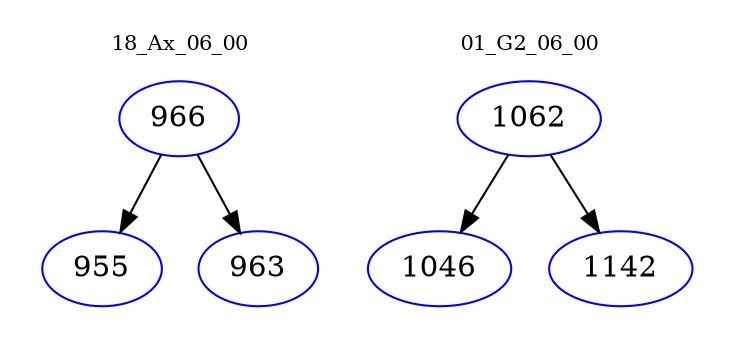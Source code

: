 digraph{
subgraph cluster_0 {
color = white
label = "18_Ax_06_00";
fontsize=10;
T0_966 [label="966", color="blue"]
T0_966 -> T0_955 [color="black"]
T0_955 [label="955", color="blue"]
T0_966 -> T0_963 [color="black"]
T0_963 [label="963", color="blue"]
}
subgraph cluster_1 {
color = white
label = "01_G2_06_00";
fontsize=10;
T1_1062 [label="1062", color="blue"]
T1_1062 -> T1_1046 [color="black"]
T1_1046 [label="1046", color="blue"]
T1_1062 -> T1_1142 [color="black"]
T1_1142 [label="1142", color="blue"]
}
}
